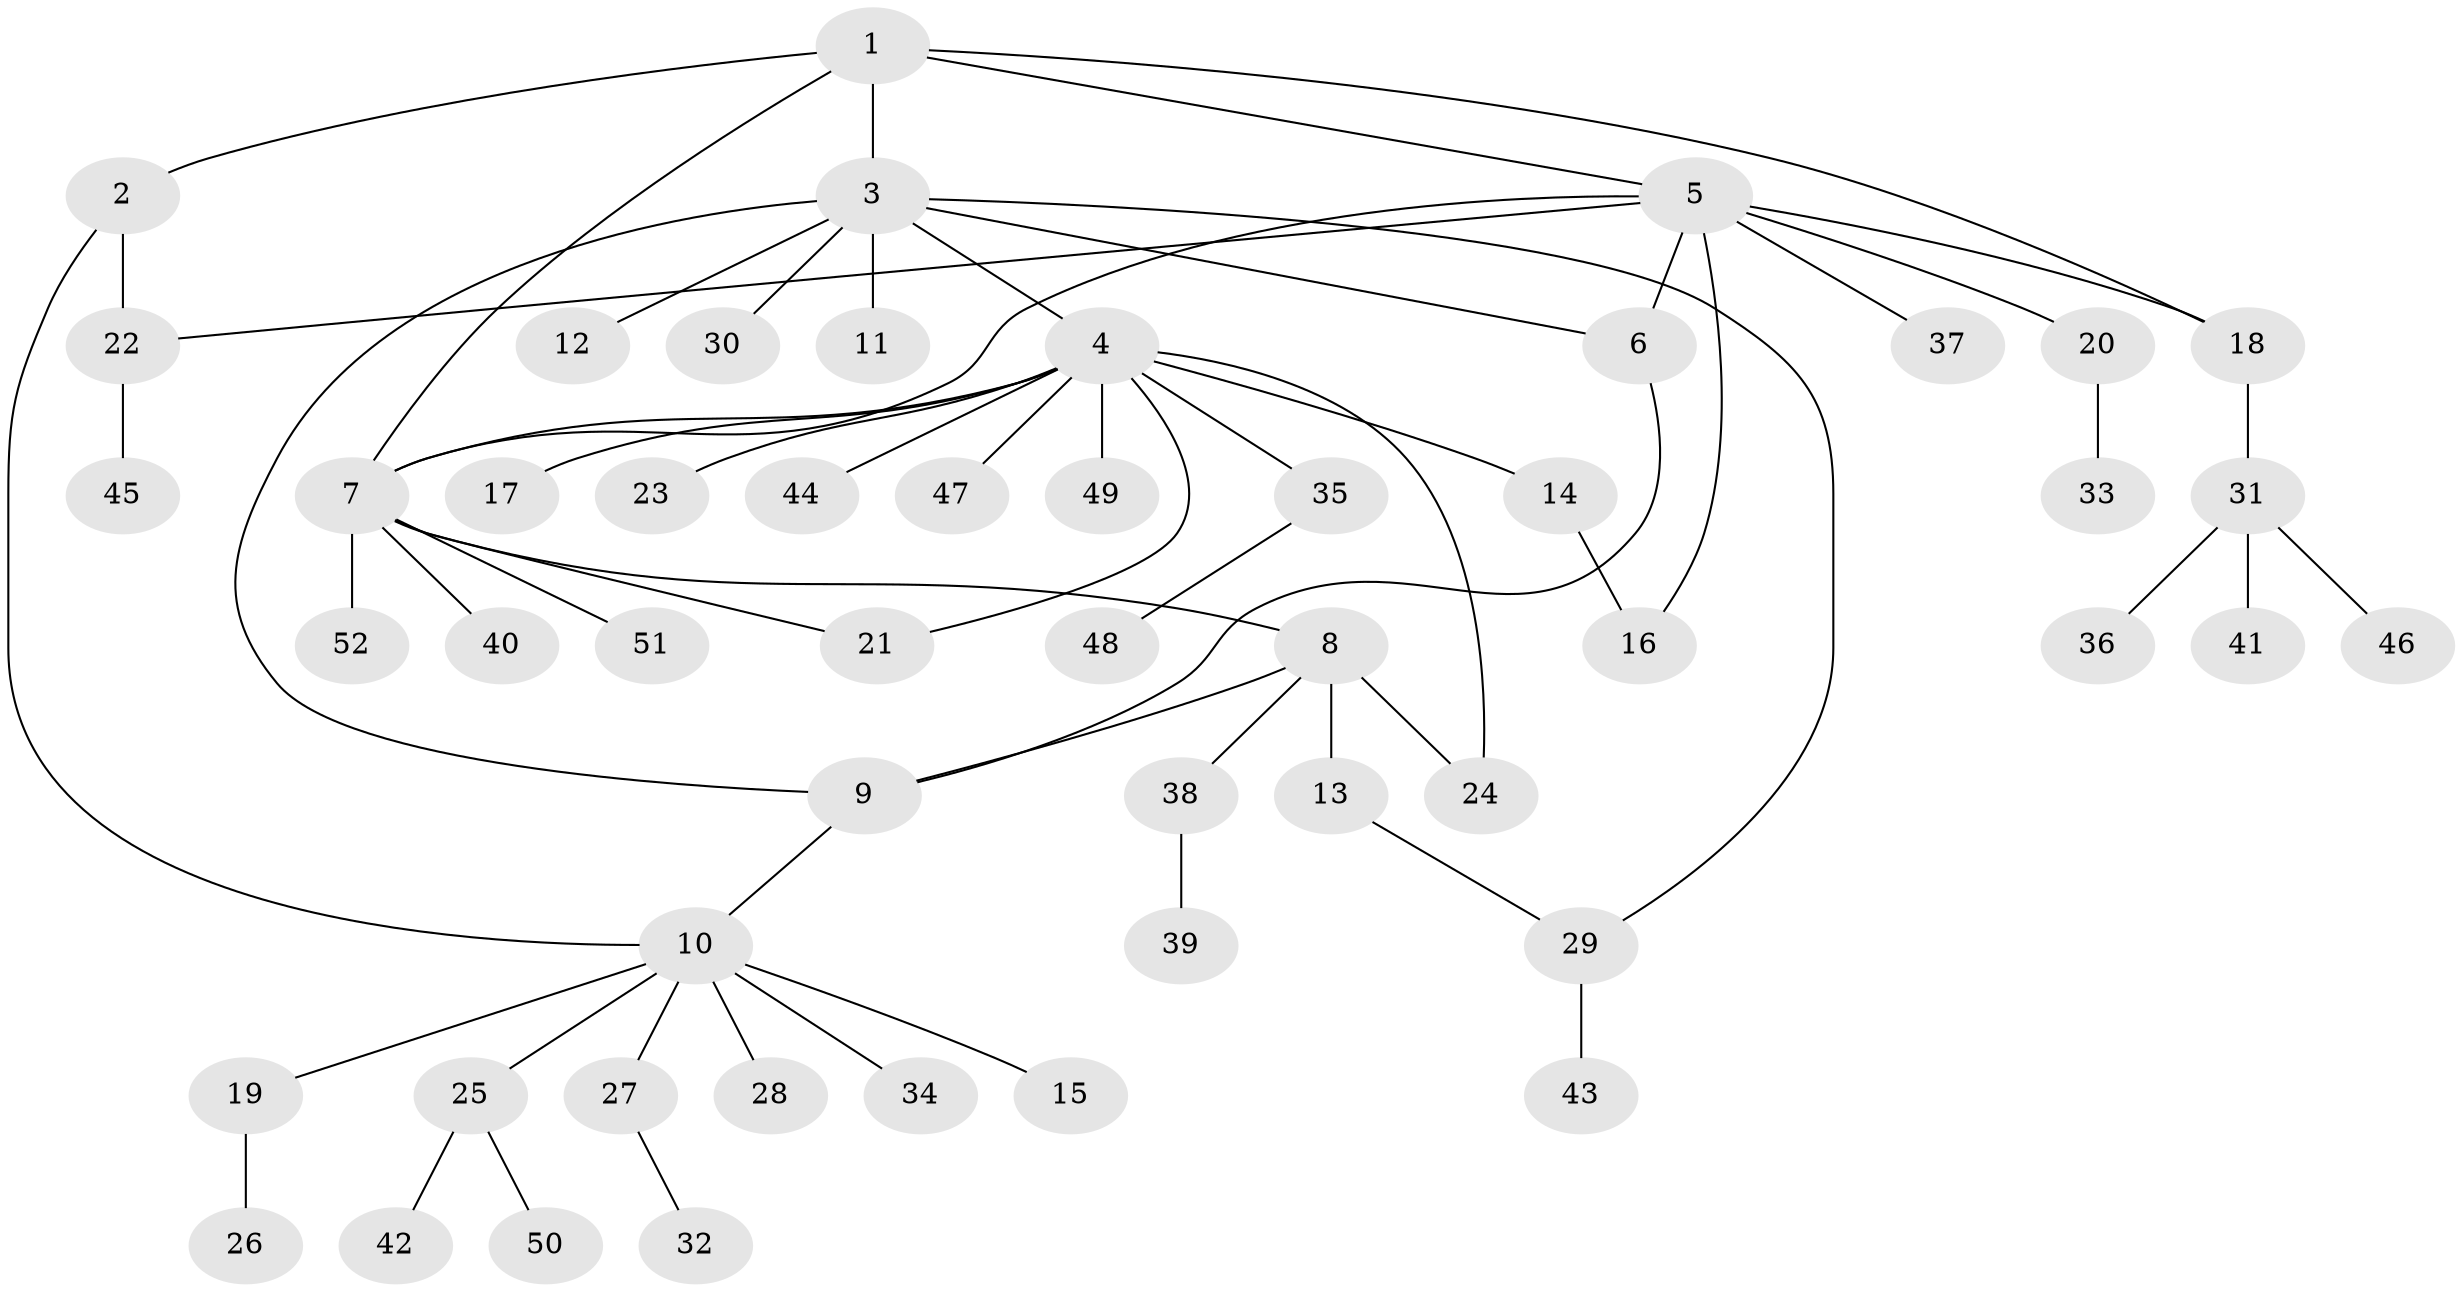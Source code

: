// Generated by graph-tools (version 1.1) at 2025/26/03/09/25 03:26:41]
// undirected, 52 vertices, 63 edges
graph export_dot {
graph [start="1"]
  node [color=gray90,style=filled];
  1;
  2;
  3;
  4;
  5;
  6;
  7;
  8;
  9;
  10;
  11;
  12;
  13;
  14;
  15;
  16;
  17;
  18;
  19;
  20;
  21;
  22;
  23;
  24;
  25;
  26;
  27;
  28;
  29;
  30;
  31;
  32;
  33;
  34;
  35;
  36;
  37;
  38;
  39;
  40;
  41;
  42;
  43;
  44;
  45;
  46;
  47;
  48;
  49;
  50;
  51;
  52;
  1 -- 2;
  1 -- 3;
  1 -- 5;
  1 -- 7;
  1 -- 18;
  2 -- 10;
  2 -- 22;
  3 -- 4;
  3 -- 6;
  3 -- 9;
  3 -- 11;
  3 -- 12;
  3 -- 29;
  3 -- 30;
  4 -- 7;
  4 -- 14;
  4 -- 17;
  4 -- 21;
  4 -- 23;
  4 -- 24;
  4 -- 35;
  4 -- 44;
  4 -- 47;
  4 -- 49;
  5 -- 6;
  5 -- 7;
  5 -- 16;
  5 -- 18;
  5 -- 20;
  5 -- 22;
  5 -- 37;
  6 -- 9;
  7 -- 8;
  7 -- 21;
  7 -- 40;
  7 -- 51;
  7 -- 52;
  8 -- 9;
  8 -- 13;
  8 -- 24;
  8 -- 38;
  9 -- 10;
  10 -- 15;
  10 -- 19;
  10 -- 25;
  10 -- 27;
  10 -- 28;
  10 -- 34;
  13 -- 29;
  14 -- 16;
  18 -- 31;
  19 -- 26;
  20 -- 33;
  22 -- 45;
  25 -- 42;
  25 -- 50;
  27 -- 32;
  29 -- 43;
  31 -- 36;
  31 -- 41;
  31 -- 46;
  35 -- 48;
  38 -- 39;
}
